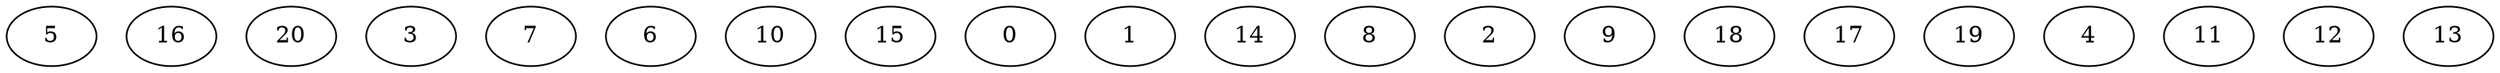 digraph "Independent_Nodes_21_WeightType_Random#1" {
	graph ["Duplicate states"=0,
		GraphType=Independent,
		"Max states in OPEN"=0,
		Modes="120000ms; topo-ordered tasks, ; Pruning: task equivalence, fixed order ready list, ; F-value: ; Optimisation: best schedule length (\
SL) optimisation on equal, ",
		NumberOfTasks=21,
		"Pruned using list schedule length"=2480,
		"States removed from OPEN"=0,
		TargetSystem="Homogeneous-2",
		"Time to schedule (ms)"=216,
		"Total idle time"=0,
		"Total schedule length"=60,
		"Total sequential time"=120,
		"Total states created"=10996
	];
	5	["Finish time"=10,
		Processor=0,
		"Start time"=0,
		Weight=10];
	16	["Finish time"=20,
		Processor=0,
		"Start time"=10,
		Weight=10];
	20	["Finish time"=10,
		Processor=1,
		"Start time"=0,
		Weight=10];
	3	["Finish time"=19,
		Processor=1,
		"Start time"=10,
		Weight=9];
	7	["Finish time"=28,
		Processor=1,
		"Start time"=19,
		Weight=9];
	6	["Finish time"=28,
		Processor=0,
		"Start time"=20,
		Weight=8];
	10	["Finish time"=36,
		Processor=1,
		"Start time"=28,
		Weight=8];
	15	["Finish time"=43,
		Processor=1,
		"Start time"=36,
		Weight=7];
	0	["Finish time"=34,
		Processor=0,
		"Start time"=28,
		Weight=6];
	1	["Finish time"=49,
		Processor=1,
		"Start time"=43,
		Weight=6];
	14	["Finish time"=55,
		Processor=1,
		"Start time"=49,
		Weight=6];
	8	["Finish time"=60,
		Processor=1,
		"Start time"=55,
		Weight=5];
	2	["Finish time"=38,
		Processor=0,
		"Start time"=34,
		Weight=4];
	9	["Finish time"=42,
		Processor=0,
		"Start time"=38,
		Weight=4];
	18	["Finish time"=46,
		Processor=0,
		"Start time"=42,
		Weight=4];
	17	["Finish time"=49,
		Processor=0,
		"Start time"=46,
		Weight=3];
	19	["Finish time"=52,
		Processor=0,
		"Start time"=49,
		Weight=3];
	4	["Finish time"=54,
		Processor=0,
		"Start time"=52,
		Weight=2];
	11	["Finish time"=56,
		Processor=0,
		"Start time"=54,
		Weight=2];
	12	["Finish time"=58,
		Processor=0,
		"Start time"=56,
		Weight=2];
	13	["Finish time"=60,
		Processor=0,
		"Start time"=58,
		Weight=2];
}
